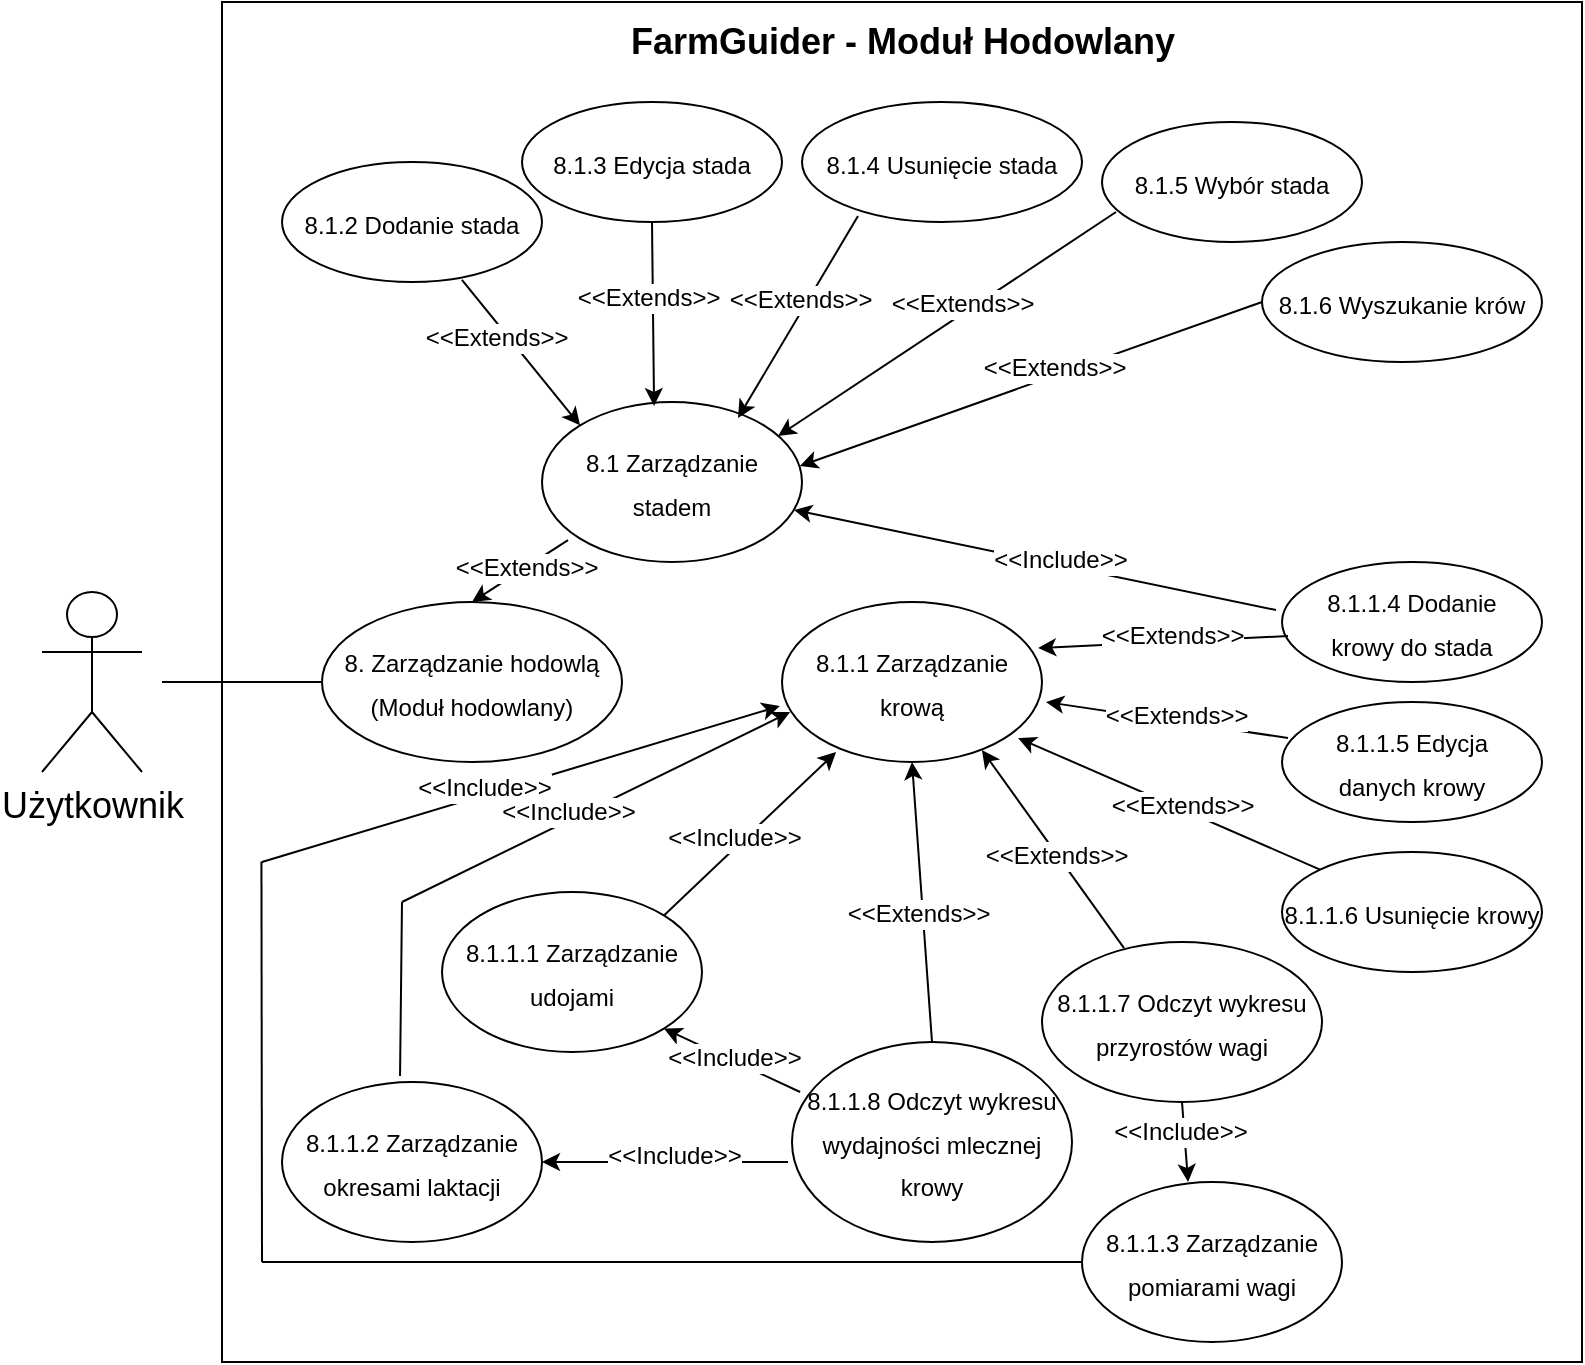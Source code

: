 <mxfile version="22.1.18" type="device">
  <diagram id="BC79CML7Z33H3tk79keH" name="Strona-1">
    <mxGraphModel dx="1434" dy="698" grid="1" gridSize="10" guides="1" tooltips="1" connect="1" arrows="1" fold="1" page="1" pageScale="1" pageWidth="827" pageHeight="1169" math="0" shadow="0">
      <root>
        <mxCell id="0" />
        <mxCell id="1" parent="0" />
        <mxCell id="yx_y9nf9KPECeYAKMQg5-1" value="" style="whiteSpace=wrap;html=1;aspect=fixed;" parent="1" vertex="1">
          <mxGeometry x="110" y="60" width="680" height="680" as="geometry" />
        </mxCell>
        <mxCell id="yx_y9nf9KPECeYAKMQg5-2" value="&lt;div style=&quot;font-size: 18px;&quot; align=&quot;center&quot;&gt;&lt;font style=&quot;font-size: 18px;&quot;&gt;&lt;b&gt;FarmGuider &lt;font style=&quot;font-size: 18px;&quot;&gt;- Moduł Hodowlany&lt;/font&gt;&lt;br&gt;&lt;/b&gt;&lt;/font&gt;&lt;/div&gt;" style="text;html=1;strokeColor=none;fillColor=none;spacing=5;spacingTop=-20;whiteSpace=wrap;overflow=hidden;rounded=0;align=center;" parent="1" vertex="1">
          <mxGeometry x="295.63" y="80" width="308.75" height="30" as="geometry" />
        </mxCell>
        <mxCell id="yx_y9nf9KPECeYAKMQg5-13" value="&lt;font style=&quot;font-size: 12px;&quot;&gt;8. Zarządzanie hodowlą&lt;br&gt;&lt;/font&gt;&lt;font style=&quot;font-size: 12px;&quot;&gt;(Moduł hodowlany)&lt;/font&gt;" style="ellipse;whiteSpace=wrap;html=1;fontSize=18;" parent="1" vertex="1">
          <mxGeometry x="160" y="360" width="150" height="80" as="geometry" />
        </mxCell>
        <mxCell id="VzAytHsf84ptwid28OPW-6" value="Użytkownik" style="shape=umlActor;verticalLabelPosition=bottom;verticalAlign=top;html=1;outlineConnect=0;fontSize=18;" parent="1" vertex="1">
          <mxGeometry x="20" y="355" width="50" height="90" as="geometry" />
        </mxCell>
        <mxCell id="VzAytHsf84ptwid28OPW-16" style="edgeStyle=orthogonalEdgeStyle;rounded=0;orthogonalLoop=1;jettySize=auto;html=1;entryX=0;entryY=0.5;entryDx=0;entryDy=0;fontSize=12;endArrow=none;endFill=0;" parent="1" target="yx_y9nf9KPECeYAKMQg5-13" edge="1">
          <mxGeometry relative="1" as="geometry">
            <mxPoint x="80" y="400" as="sourcePoint" />
            <Array as="points">
              <mxPoint x="80" y="400" />
            </Array>
            <mxPoint x="610" y="270" as="targetPoint" />
          </mxGeometry>
        </mxCell>
        <mxCell id="VzAytHsf84ptwid28OPW-18" value="&lt;font style=&quot;font-size: 12px;&quot;&gt;8.1 Zarządzanie stadem&lt;br&gt;&lt;/font&gt;" style="ellipse;whiteSpace=wrap;html=1;fontSize=18;" parent="1" vertex="1">
          <mxGeometry x="270" y="260" width="130" height="80" as="geometry" />
        </mxCell>
        <mxCell id="VzAytHsf84ptwid28OPW-29" value="&lt;font style=&quot;font-size: 12px;&quot;&gt;8.1.2 Dodanie stada&lt;/font&gt;" style="ellipse;whiteSpace=wrap;html=1;fontSize=18;" parent="1" vertex="1">
          <mxGeometry x="140" y="140" width="130" height="60" as="geometry" />
        </mxCell>
        <mxCell id="VzAytHsf84ptwid28OPW-30" value="&lt;font style=&quot;font-size: 12px;&quot;&gt;8.1.3 &lt;/font&gt;&lt;font style=&quot;font-size: 12px;&quot;&gt;Edycja stada&lt;br&gt;&lt;/font&gt;" style="ellipse;whiteSpace=wrap;html=1;fontSize=18;" parent="1" vertex="1">
          <mxGeometry x="260" y="110" width="130" height="60" as="geometry" />
        </mxCell>
        <mxCell id="VzAytHsf84ptwid28OPW-31" value="&lt;font style=&quot;font-size: 12px;&quot;&gt;8.1.4 &lt;/font&gt;&lt;font style=&quot;font-size: 12px;&quot;&gt;Usunięcie stada&lt;br&gt;&lt;/font&gt;" style="ellipse;whiteSpace=wrap;html=1;fontSize=18;" parent="1" vertex="1">
          <mxGeometry x="400" y="110" width="140" height="60" as="geometry" />
        </mxCell>
        <mxCell id="VzAytHsf84ptwid28OPW-38" value="" style="endArrow=classic;html=1;rounded=0;entryX=0.5;entryY=0;entryDx=0;entryDy=0;exitX=0.1;exitY=0.863;exitDx=0;exitDy=0;exitPerimeter=0;" parent="1" source="VzAytHsf84ptwid28OPW-18" target="yx_y9nf9KPECeYAKMQg5-13" edge="1">
          <mxGeometry width="50" height="50" relative="1" as="geometry">
            <mxPoint x="370" y="210" as="sourcePoint" />
            <mxPoint x="235" y="370" as="targetPoint" />
          </mxGeometry>
        </mxCell>
        <mxCell id="VzAytHsf84ptwid28OPW-39" value="&lt;font style=&quot;font-size: 12px;&quot;&gt;&amp;lt;&amp;lt;Extends&amp;gt;&amp;gt;&lt;/font&gt;" style="edgeLabel;html=1;align=center;verticalAlign=middle;resizable=0;points=[];rotation=0;" parent="VzAytHsf84ptwid28OPW-38" vertex="1" connectable="0">
          <mxGeometry x="-0.122" relative="1" as="geometry">
            <mxPoint as="offset" />
          </mxGeometry>
        </mxCell>
        <mxCell id="VzAytHsf84ptwid28OPW-45" value="" style="endArrow=classic;html=1;rounded=0;entryX=0;entryY=0;entryDx=0;entryDy=0;exitX=0.692;exitY=0.983;exitDx=0;exitDy=0;exitPerimeter=0;" parent="1" source="VzAytHsf84ptwid28OPW-29" target="VzAytHsf84ptwid28OPW-18" edge="1">
          <mxGeometry width="50" height="50" relative="1" as="geometry">
            <mxPoint x="410" y="380" as="sourcePoint" />
            <mxPoint x="300" y="410" as="targetPoint" />
          </mxGeometry>
        </mxCell>
        <mxCell id="VzAytHsf84ptwid28OPW-46" value="&lt;font style=&quot;font-size: 12px;&quot;&gt;&amp;lt;&amp;lt;Extends&amp;gt;&amp;gt;&lt;/font&gt;" style="edgeLabel;html=1;align=center;verticalAlign=middle;resizable=0;points=[];rotation=0;" parent="VzAytHsf84ptwid28OPW-45" vertex="1" connectable="0">
          <mxGeometry x="-0.122" relative="1" as="geometry">
            <mxPoint x="-9" y="-3" as="offset" />
          </mxGeometry>
        </mxCell>
        <mxCell id="VzAytHsf84ptwid28OPW-48" value="" style="endArrow=classic;html=1;rounded=0;entryX=0.431;entryY=0.025;entryDx=0;entryDy=0;exitX=0.5;exitY=1;exitDx=0;exitDy=0;entryPerimeter=0;" parent="1" source="VzAytHsf84ptwid28OPW-30" target="VzAytHsf84ptwid28OPW-18" edge="1">
          <mxGeometry width="50" height="50" relative="1" as="geometry">
            <mxPoint x="630" y="310" as="sourcePoint" />
            <mxPoint x="521" y="352" as="targetPoint" />
          </mxGeometry>
        </mxCell>
        <mxCell id="VzAytHsf84ptwid28OPW-49" value="&lt;font style=&quot;font-size: 12px;&quot;&gt;&amp;lt;&amp;lt;Extends&amp;gt;&amp;gt;&lt;/font&gt;" style="edgeLabel;html=1;align=center;verticalAlign=middle;resizable=0;points=[];rotation=0;" parent="VzAytHsf84ptwid28OPW-48" vertex="1" connectable="0">
          <mxGeometry x="-0.122" relative="1" as="geometry">
            <mxPoint x="-3" y="-3" as="offset" />
          </mxGeometry>
        </mxCell>
        <mxCell id="VzAytHsf84ptwid28OPW-50" value="" style="endArrow=classic;html=1;rounded=0;entryX=0.754;entryY=0.1;entryDx=0;entryDy=0;exitX=0.2;exitY=0.95;exitDx=0;exitDy=0;entryPerimeter=0;exitPerimeter=0;" parent="1" source="VzAytHsf84ptwid28OPW-31" target="VzAytHsf84ptwid28OPW-18" edge="1">
          <mxGeometry width="50" height="50" relative="1" as="geometry">
            <mxPoint x="650" y="380" as="sourcePoint" />
            <mxPoint x="540" y="380" as="targetPoint" />
          </mxGeometry>
        </mxCell>
        <mxCell id="VzAytHsf84ptwid28OPW-51" value="&lt;font style=&quot;font-size: 12px;&quot;&gt;&amp;lt;&amp;lt;Extends&amp;gt;&amp;gt;&lt;/font&gt;" style="edgeLabel;html=1;align=center;verticalAlign=middle;resizable=0;points=[];rotation=0;" parent="VzAytHsf84ptwid28OPW-50" vertex="1" connectable="0">
          <mxGeometry x="-0.122" relative="1" as="geometry">
            <mxPoint x="-3" y="-3" as="offset" />
          </mxGeometry>
        </mxCell>
        <mxCell id="VzAytHsf84ptwid28OPW-69" value="&lt;font style=&quot;font-size: 12px;&quot;&gt;8.1.5 &lt;/font&gt;&lt;font style=&quot;font-size: 12px;&quot;&gt;Wybór stada&lt;br&gt;&lt;/font&gt;" style="ellipse;whiteSpace=wrap;html=1;fontSize=18;" parent="1" vertex="1">
          <mxGeometry x="550" y="120" width="130" height="60" as="geometry" />
        </mxCell>
        <mxCell id="VzAytHsf84ptwid28OPW-70" value="&lt;font style=&quot;font-size: 12px;&quot;&gt;8.1.1.4 &lt;/font&gt;&lt;font style=&quot;font-size: 12px;&quot;&gt;Dodanie &lt;br&gt;krowy do stada&lt;br&gt;&lt;/font&gt;" style="ellipse;whiteSpace=wrap;html=1;fontSize=18;" parent="1" vertex="1">
          <mxGeometry x="640" y="340" width="130" height="60" as="geometry" />
        </mxCell>
        <mxCell id="VzAytHsf84ptwid28OPW-71" value="&lt;font style=&quot;font-size: 12px;&quot;&gt;8.1.6 &lt;/font&gt;&lt;font style=&quot;font-size: 12px;&quot;&gt;Wyszukanie krów&lt;br&gt;&lt;/font&gt;" style="ellipse;whiteSpace=wrap;html=1;fontSize=18;" parent="1" vertex="1">
          <mxGeometry x="630" y="180" width="140" height="60" as="geometry" />
        </mxCell>
        <mxCell id="VzAytHsf84ptwid28OPW-72" value="&lt;font style=&quot;font-size: 12px;&quot;&gt;8.1.1.7 Odczyt wykresu przyrostów wagi&lt;/font&gt;" style="ellipse;whiteSpace=wrap;html=1;fontSize=18;" parent="1" vertex="1">
          <mxGeometry x="520" y="530" width="140" height="80" as="geometry" />
        </mxCell>
        <mxCell id="VzAytHsf84ptwid28OPW-73" value="&lt;font style=&quot;font-size: 12px;&quot;&gt;8.1.1.8 Odczyt wykresu wydajności mlecznej krowy&lt;/font&gt;&lt;font style=&quot;font-size: 12px;&quot;&gt;&lt;br&gt;&lt;/font&gt;" style="ellipse;whiteSpace=wrap;html=1;fontSize=18;" parent="1" vertex="1">
          <mxGeometry x="395" y="580" width="140" height="100" as="geometry" />
        </mxCell>
        <mxCell id="VzAytHsf84ptwid28OPW-74" value="" style="endArrow=classic;html=1;rounded=0;exitX=0.054;exitY=0.75;exitDx=0;exitDy=0;exitPerimeter=0;entryX=0.908;entryY=0.213;entryDx=0;entryDy=0;entryPerimeter=0;" parent="1" source="VzAytHsf84ptwid28OPW-69" target="VzAytHsf84ptwid28OPW-18" edge="1">
          <mxGeometry width="50" height="50" relative="1" as="geometry">
            <mxPoint x="605" y="220" as="sourcePoint" />
            <mxPoint x="535" y="382" as="targetPoint" />
          </mxGeometry>
        </mxCell>
        <mxCell id="VzAytHsf84ptwid28OPW-75" value="&lt;font style=&quot;font-size: 12px;&quot;&gt;&amp;lt;&amp;lt;Extends&amp;gt;&amp;gt;&lt;/font&gt;" style="edgeLabel;html=1;align=center;verticalAlign=middle;resizable=0;points=[];rotation=0;" parent="VzAytHsf84ptwid28OPW-74" vertex="1" connectable="0">
          <mxGeometry x="-0.122" relative="1" as="geometry">
            <mxPoint x="-3" y="-3" as="offset" />
          </mxGeometry>
        </mxCell>
        <mxCell id="VzAytHsf84ptwid28OPW-76" value="" style="endArrow=classic;html=1;rounded=0;exitX=0.023;exitY=0.617;exitDx=0;exitDy=0;exitPerimeter=0;entryX=0.985;entryY=0.288;entryDx=0;entryDy=0;entryPerimeter=0;" parent="1" source="VzAytHsf84ptwid28OPW-70" target="NULd5oDMj3_SJmyYAAv3-1" edge="1">
          <mxGeometry width="50" height="50" relative="1" as="geometry">
            <mxPoint x="657" y="335" as="sourcePoint" />
            <mxPoint x="545" y="392" as="targetPoint" />
          </mxGeometry>
        </mxCell>
        <mxCell id="VzAytHsf84ptwid28OPW-77" value="&lt;font style=&quot;font-size: 12px;&quot;&gt;&amp;lt;&amp;lt;Extends&amp;gt;&amp;gt;&lt;/font&gt;" style="edgeLabel;html=1;align=center;verticalAlign=middle;resizable=0;points=[];rotation=0;" parent="VzAytHsf84ptwid28OPW-76" vertex="1" connectable="0">
          <mxGeometry x="-0.122" relative="1" as="geometry">
            <mxPoint x="-3" y="-3" as="offset" />
          </mxGeometry>
        </mxCell>
        <mxCell id="VzAytHsf84ptwid28OPW-78" value="" style="endArrow=classic;html=1;rounded=0;exitX=0;exitY=0.5;exitDx=0;exitDy=0;entryX=0.992;entryY=0.4;entryDx=0;entryDy=0;entryPerimeter=0;" parent="1" source="VzAytHsf84ptwid28OPW-71" target="VzAytHsf84ptwid28OPW-18" edge="1">
          <mxGeometry width="50" height="50" relative="1" as="geometry">
            <mxPoint x="649" y="452" as="sourcePoint" />
            <mxPoint x="553" y="423" as="targetPoint" />
          </mxGeometry>
        </mxCell>
        <mxCell id="VzAytHsf84ptwid28OPW-79" value="&lt;font style=&quot;font-size: 12px;&quot;&gt;&amp;lt;&amp;lt;Extends&amp;gt;&amp;gt;&lt;/font&gt;" style="edgeLabel;html=1;align=center;verticalAlign=middle;resizable=0;points=[];rotation=0;" parent="VzAytHsf84ptwid28OPW-78" vertex="1" connectable="0">
          <mxGeometry x="-0.122" relative="1" as="geometry">
            <mxPoint x="-3" y="-3" as="offset" />
          </mxGeometry>
        </mxCell>
        <mxCell id="VzAytHsf84ptwid28OPW-80" value="" style="endArrow=classic;html=1;rounded=0;exitX=0.293;exitY=0.038;exitDx=0;exitDy=0;exitPerimeter=0;entryX=0.769;entryY=0.925;entryDx=0;entryDy=0;entryPerimeter=0;" parent="1" source="VzAytHsf84ptwid28OPW-72" target="NULd5oDMj3_SJmyYAAv3-1" edge="1">
          <mxGeometry width="50" height="50" relative="1" as="geometry">
            <mxPoint x="608" y="568" as="sourcePoint" />
            <mxPoint x="526" y="443" as="targetPoint" />
          </mxGeometry>
        </mxCell>
        <mxCell id="VzAytHsf84ptwid28OPW-81" value="&lt;font style=&quot;font-size: 12px;&quot;&gt;&amp;lt;&amp;lt;Extends&amp;gt;&amp;gt;&lt;/font&gt;" style="edgeLabel;html=1;align=center;verticalAlign=middle;resizable=0;points=[];rotation=0;" parent="VzAytHsf84ptwid28OPW-80" vertex="1" connectable="0">
          <mxGeometry x="-0.122" relative="1" as="geometry">
            <mxPoint x="-3" y="-3" as="offset" />
          </mxGeometry>
        </mxCell>
        <mxCell id="VzAytHsf84ptwid28OPW-82" value="" style="endArrow=classic;html=1;rounded=0;exitX=0.5;exitY=0;exitDx=0;exitDy=0;entryX=0.5;entryY=1;entryDx=0;entryDy=0;" parent="1" source="VzAytHsf84ptwid28OPW-73" target="NULd5oDMj3_SJmyYAAv3-1" edge="1">
          <mxGeometry width="50" height="50" relative="1" as="geometry">
            <mxPoint x="618" y="578" as="sourcePoint" />
            <mxPoint x="536" y="453" as="targetPoint" />
          </mxGeometry>
        </mxCell>
        <mxCell id="VzAytHsf84ptwid28OPW-83" value="&lt;font style=&quot;font-size: 12px;&quot;&gt;&amp;lt;&amp;lt;Extends&amp;gt;&amp;gt;&lt;/font&gt;" style="edgeLabel;html=1;align=center;verticalAlign=middle;resizable=0;points=[];rotation=0;" parent="VzAytHsf84ptwid28OPW-82" vertex="1" connectable="0">
          <mxGeometry x="-0.122" relative="1" as="geometry">
            <mxPoint x="-3" y="-3" as="offset" />
          </mxGeometry>
        </mxCell>
        <mxCell id="NULd5oDMj3_SJmyYAAv3-1" value="&lt;font style=&quot;font-size: 12px;&quot;&gt;8.1.1 Zarządzanie krową&lt;br&gt;&lt;/font&gt;" style="ellipse;whiteSpace=wrap;html=1;fontSize=18;" parent="1" vertex="1">
          <mxGeometry x="390" y="360" width="130" height="80" as="geometry" />
        </mxCell>
        <mxCell id="NULd5oDMj3_SJmyYAAv3-5" value="" style="endArrow=classic;html=1;rounded=0;exitX=-0.023;exitY=0.4;exitDx=0;exitDy=0;exitPerimeter=0;entryX=0.969;entryY=0.675;entryDx=0;entryDy=0;entryPerimeter=0;" parent="1" source="VzAytHsf84ptwid28OPW-70" target="VzAytHsf84ptwid28OPW-18" edge="1">
          <mxGeometry width="50" height="50" relative="1" as="geometry">
            <mxPoint x="653" y="387" as="sourcePoint" />
            <mxPoint x="561" y="432" as="targetPoint" />
          </mxGeometry>
        </mxCell>
        <mxCell id="NULd5oDMj3_SJmyYAAv3-6" value="&lt;font style=&quot;font-size: 12px;&quot;&gt;&amp;lt;&amp;lt;Include&amp;gt;&amp;gt;&lt;/font&gt;" style="edgeLabel;html=1;align=center;verticalAlign=middle;resizable=0;points=[];rotation=0;" parent="NULd5oDMj3_SJmyYAAv3-5" vertex="1" connectable="0">
          <mxGeometry x="-0.122" relative="1" as="geometry">
            <mxPoint x="-3" y="-3" as="offset" />
          </mxGeometry>
        </mxCell>
        <mxCell id="NULd5oDMj3_SJmyYAAv3-7" value="&lt;font style=&quot;font-size: 12px;&quot;&gt;8.1.1.5 &lt;/font&gt;&lt;font style=&quot;font-size: 12px;&quot;&gt;Edycja &lt;br&gt;danych krowy&lt;br&gt;&lt;/font&gt;" style="ellipse;whiteSpace=wrap;html=1;fontSize=18;" parent="1" vertex="1">
          <mxGeometry x="640" y="410" width="130" height="60" as="geometry" />
        </mxCell>
        <mxCell id="NULd5oDMj3_SJmyYAAv3-8" value="&lt;font style=&quot;font-size: 12px;&quot;&gt;8.1.1.6 &lt;/font&gt;&lt;font style=&quot;font-size: 12px;&quot;&gt;Usunięcie krowy&lt;/font&gt;" style="ellipse;whiteSpace=wrap;html=1;fontSize=18;" parent="1" vertex="1">
          <mxGeometry x="640" y="485" width="130" height="60" as="geometry" />
        </mxCell>
        <mxCell id="NULd5oDMj3_SJmyYAAv3-9" value="" style="endArrow=classic;html=1;rounded=0;exitX=0.023;exitY=0.3;exitDx=0;exitDy=0;entryX=1.015;entryY=0.625;entryDx=0;entryDy=0;entryPerimeter=0;exitPerimeter=0;" parent="1" source="NULd5oDMj3_SJmyYAAv3-7" target="NULd5oDMj3_SJmyYAAv3-1" edge="1">
          <mxGeometry width="50" height="50" relative="1" as="geometry">
            <mxPoint x="653" y="387" as="sourcePoint" />
            <mxPoint x="561" y="432" as="targetPoint" />
          </mxGeometry>
        </mxCell>
        <mxCell id="NULd5oDMj3_SJmyYAAv3-10" value="&lt;font style=&quot;font-size: 12px;&quot;&gt;&amp;lt;&amp;lt;Extends&amp;gt;&amp;gt;&lt;/font&gt;" style="edgeLabel;html=1;align=center;verticalAlign=middle;resizable=0;points=[];rotation=0;" parent="NULd5oDMj3_SJmyYAAv3-9" vertex="1" connectable="0">
          <mxGeometry x="-0.122" relative="1" as="geometry">
            <mxPoint x="-3" y="-3" as="offset" />
          </mxGeometry>
        </mxCell>
        <mxCell id="NULd5oDMj3_SJmyYAAv3-11" value="" style="endArrow=classic;html=1;rounded=0;exitX=0;exitY=0;exitDx=0;exitDy=0;entryX=0.908;entryY=0.85;entryDx=0;entryDy=0;entryPerimeter=0;" parent="1" source="NULd5oDMj3_SJmyYAAv3-8" target="NULd5oDMj3_SJmyYAAv3-1" edge="1">
          <mxGeometry width="50" height="50" relative="1" as="geometry">
            <mxPoint x="663" y="397" as="sourcePoint" />
            <mxPoint x="571" y="442" as="targetPoint" />
          </mxGeometry>
        </mxCell>
        <mxCell id="NULd5oDMj3_SJmyYAAv3-12" value="&lt;font style=&quot;font-size: 12px;&quot;&gt;&amp;lt;&amp;lt;Extends&amp;gt;&amp;gt;&lt;/font&gt;" style="edgeLabel;html=1;align=center;verticalAlign=middle;resizable=0;points=[];rotation=0;" parent="NULd5oDMj3_SJmyYAAv3-11" vertex="1" connectable="0">
          <mxGeometry x="-0.122" relative="1" as="geometry">
            <mxPoint x="-3" y="-3" as="offset" />
          </mxGeometry>
        </mxCell>
        <mxCell id="NULd5oDMj3_SJmyYAAv3-13" value="&lt;font style=&quot;font-size: 12px;&quot;&gt;8.1.1.3 Zarządzanie&lt;br&gt;pomiarami wagi&lt;br&gt;&lt;/font&gt;" style="ellipse;whiteSpace=wrap;html=1;fontSize=18;" parent="1" vertex="1">
          <mxGeometry x="540" y="650" width="130" height="80" as="geometry" />
        </mxCell>
        <mxCell id="NULd5oDMj3_SJmyYAAv3-14" value="&lt;font style=&quot;font-size: 12px;&quot;&gt;8.1.1.1 Zarządzanie udojami&lt;br&gt;&lt;/font&gt;" style="ellipse;whiteSpace=wrap;html=1;fontSize=18;" parent="1" vertex="1">
          <mxGeometry x="220" y="505" width="130" height="80" as="geometry" />
        </mxCell>
        <mxCell id="NULd5oDMj3_SJmyYAAv3-15" value="&lt;font style=&quot;font-size: 12px;&quot;&gt;8.1.1.2 Zarządzanie&lt;br&gt;okresami laktacji&lt;br&gt;&lt;/font&gt;" style="ellipse;whiteSpace=wrap;html=1;fontSize=18;" parent="1" vertex="1">
          <mxGeometry x="140" y="600" width="130" height="80" as="geometry" />
        </mxCell>
        <mxCell id="NULd5oDMj3_SJmyYAAv3-17" value="" style="endArrow=classic;html=1;rounded=0;exitX=1;exitY=0;exitDx=0;exitDy=0;entryX=0.208;entryY=0.938;entryDx=0;entryDy=0;entryPerimeter=0;" parent="1" source="NULd5oDMj3_SJmyYAAv3-14" target="NULd5oDMj3_SJmyYAAv3-1" edge="1">
          <mxGeometry width="50" height="50" relative="1" as="geometry">
            <mxPoint x="450" y="540" as="sourcePoint" />
            <mxPoint x="465" y="450" as="targetPoint" />
          </mxGeometry>
        </mxCell>
        <mxCell id="NULd5oDMj3_SJmyYAAv3-18" value="&lt;font style=&quot;font-size: 12px;&quot;&gt;&amp;lt;&amp;lt;Include&amp;gt;&amp;gt;&lt;/font&gt;" style="edgeLabel;html=1;align=center;verticalAlign=middle;resizable=0;points=[];rotation=0;" parent="NULd5oDMj3_SJmyYAAv3-17" vertex="1" connectable="0">
          <mxGeometry x="-0.122" relative="1" as="geometry">
            <mxPoint x="-3" y="-3" as="offset" />
          </mxGeometry>
        </mxCell>
        <mxCell id="NULd5oDMj3_SJmyYAAv3-19" value="" style="endArrow=none;html=1;rounded=0;exitX=0.454;exitY=-0.037;exitDx=0;exitDy=0;exitPerimeter=0;" parent="1" source="NULd5oDMj3_SJmyYAAv3-15" edge="1">
          <mxGeometry width="50" height="50" relative="1" as="geometry">
            <mxPoint x="390" y="420" as="sourcePoint" />
            <mxPoint x="200" y="510" as="targetPoint" />
          </mxGeometry>
        </mxCell>
        <mxCell id="NULd5oDMj3_SJmyYAAv3-20" value="" style="endArrow=classic;html=1;rounded=0;entryX=0.031;entryY=0.688;entryDx=0;entryDy=0;entryPerimeter=0;" parent="1" target="NULd5oDMj3_SJmyYAAv3-1" edge="1">
          <mxGeometry width="50" height="50" relative="1" as="geometry">
            <mxPoint x="200" y="510" as="sourcePoint" />
            <mxPoint x="427" y="445" as="targetPoint" />
          </mxGeometry>
        </mxCell>
        <mxCell id="NULd5oDMj3_SJmyYAAv3-21" value="&lt;font style=&quot;font-size: 12px;&quot;&gt;&amp;lt;&amp;lt;Include&amp;gt;&amp;gt;&lt;/font&gt;" style="edgeLabel;html=1;align=center;verticalAlign=middle;resizable=0;points=[];rotation=0;" parent="NULd5oDMj3_SJmyYAAv3-20" vertex="1" connectable="0">
          <mxGeometry x="-0.122" relative="1" as="geometry">
            <mxPoint x="-3" y="-3" as="offset" />
          </mxGeometry>
        </mxCell>
        <mxCell id="NULd5oDMj3_SJmyYAAv3-22" value="" style="endArrow=classic;html=1;rounded=0;exitX=0.029;exitY=0.25;exitDx=0;exitDy=0;entryX=1;entryY=1;entryDx=0;entryDy=0;exitPerimeter=0;" parent="1" source="VzAytHsf84ptwid28OPW-73" target="NULd5oDMj3_SJmyYAAv3-14" edge="1">
          <mxGeometry width="50" height="50" relative="1" as="geometry">
            <mxPoint x="647" y="374" as="sourcePoint" />
            <mxPoint x="406" y="324" as="targetPoint" />
          </mxGeometry>
        </mxCell>
        <mxCell id="NULd5oDMj3_SJmyYAAv3-23" value="&lt;font style=&quot;font-size: 12px;&quot;&gt;&amp;lt;&amp;lt;Include&amp;gt;&amp;gt;&lt;/font&gt;" style="edgeLabel;html=1;align=center;verticalAlign=middle;resizable=0;points=[];rotation=0;" parent="NULd5oDMj3_SJmyYAAv3-22" vertex="1" connectable="0">
          <mxGeometry x="-0.122" relative="1" as="geometry">
            <mxPoint x="-3" y="-3" as="offset" />
          </mxGeometry>
        </mxCell>
        <mxCell id="NULd5oDMj3_SJmyYAAv3-24" value="" style="endArrow=classic;html=1;rounded=0;exitX=-0.014;exitY=0.6;exitDx=0;exitDy=0;entryX=1;entryY=0.5;entryDx=0;entryDy=0;exitPerimeter=0;" parent="1" source="VzAytHsf84ptwid28OPW-73" target="NULd5oDMj3_SJmyYAAv3-15" edge="1">
          <mxGeometry width="50" height="50" relative="1" as="geometry">
            <mxPoint x="405" y="630" as="sourcePoint" />
            <mxPoint x="331" y="583" as="targetPoint" />
          </mxGeometry>
        </mxCell>
        <mxCell id="NULd5oDMj3_SJmyYAAv3-25" value="&lt;font style=&quot;font-size: 12px;&quot;&gt;&amp;lt;&amp;lt;Include&amp;gt;&amp;gt;&lt;/font&gt;" style="edgeLabel;html=1;align=center;verticalAlign=middle;resizable=0;points=[];rotation=0;" parent="NULd5oDMj3_SJmyYAAv3-24" vertex="1" connectable="0">
          <mxGeometry x="-0.122" relative="1" as="geometry">
            <mxPoint x="-3" y="-3" as="offset" />
          </mxGeometry>
        </mxCell>
        <mxCell id="NULd5oDMj3_SJmyYAAv3-26" value="" style="endArrow=none;html=1;rounded=0;entryX=0;entryY=0.5;entryDx=0;entryDy=0;" parent="1" target="NULd5oDMj3_SJmyYAAv3-13" edge="1">
          <mxGeometry width="50" height="50" relative="1" as="geometry">
            <mxPoint x="130" y="690" as="sourcePoint" />
            <mxPoint x="440" y="370" as="targetPoint" />
          </mxGeometry>
        </mxCell>
        <mxCell id="NULd5oDMj3_SJmyYAAv3-27" value="" style="endArrow=none;html=1;rounded=0;exitX=0.029;exitY=0.632;exitDx=0;exitDy=0;exitPerimeter=0;" parent="1" source="yx_y9nf9KPECeYAKMQg5-1" edge="1">
          <mxGeometry width="50" height="50" relative="1" as="geometry">
            <mxPoint x="390" y="420" as="sourcePoint" />
            <mxPoint x="130" y="690" as="targetPoint" />
          </mxGeometry>
        </mxCell>
        <mxCell id="NULd5oDMj3_SJmyYAAv3-28" value="" style="endArrow=classic;html=1;rounded=0;entryX=-0.008;entryY=0.65;entryDx=0;entryDy=0;entryPerimeter=0;" parent="1" target="NULd5oDMj3_SJmyYAAv3-1" edge="1">
          <mxGeometry width="50" height="50" relative="1" as="geometry">
            <mxPoint x="130" y="490" as="sourcePoint" />
            <mxPoint x="404" y="425" as="targetPoint" />
          </mxGeometry>
        </mxCell>
        <mxCell id="NULd5oDMj3_SJmyYAAv3-29" value="&lt;font style=&quot;font-size: 12px;&quot;&gt;&amp;lt;&amp;lt;Include&amp;gt;&amp;gt;&lt;/font&gt;" style="edgeLabel;html=1;align=center;verticalAlign=middle;resizable=0;points=[];rotation=0;" parent="NULd5oDMj3_SJmyYAAv3-28" vertex="1" connectable="0">
          <mxGeometry x="-0.122" relative="1" as="geometry">
            <mxPoint x="-3" y="-3" as="offset" />
          </mxGeometry>
        </mxCell>
        <mxCell id="NULd5oDMj3_SJmyYAAv3-30" value="" style="endArrow=classic;html=1;rounded=0;exitX=0.5;exitY=1;exitDx=0;exitDy=0;entryX=0.408;entryY=0;entryDx=0;entryDy=0;entryPerimeter=0;" parent="1" source="VzAytHsf84ptwid28OPW-72" target="NULd5oDMj3_SJmyYAAv3-13" edge="1">
          <mxGeometry width="50" height="50" relative="1" as="geometry">
            <mxPoint x="405" y="630" as="sourcePoint" />
            <mxPoint x="331" y="583" as="targetPoint" />
          </mxGeometry>
        </mxCell>
        <mxCell id="NULd5oDMj3_SJmyYAAv3-31" value="&lt;font style=&quot;font-size: 12px;&quot;&gt;&amp;lt;&amp;lt;Include&amp;gt;&amp;gt;&lt;/font&gt;" style="edgeLabel;html=1;align=center;verticalAlign=middle;resizable=0;points=[];rotation=0;" parent="NULd5oDMj3_SJmyYAAv3-30" vertex="1" connectable="0">
          <mxGeometry x="-0.122" relative="1" as="geometry">
            <mxPoint x="-3" y="-3" as="offset" />
          </mxGeometry>
        </mxCell>
      </root>
    </mxGraphModel>
  </diagram>
</mxfile>
